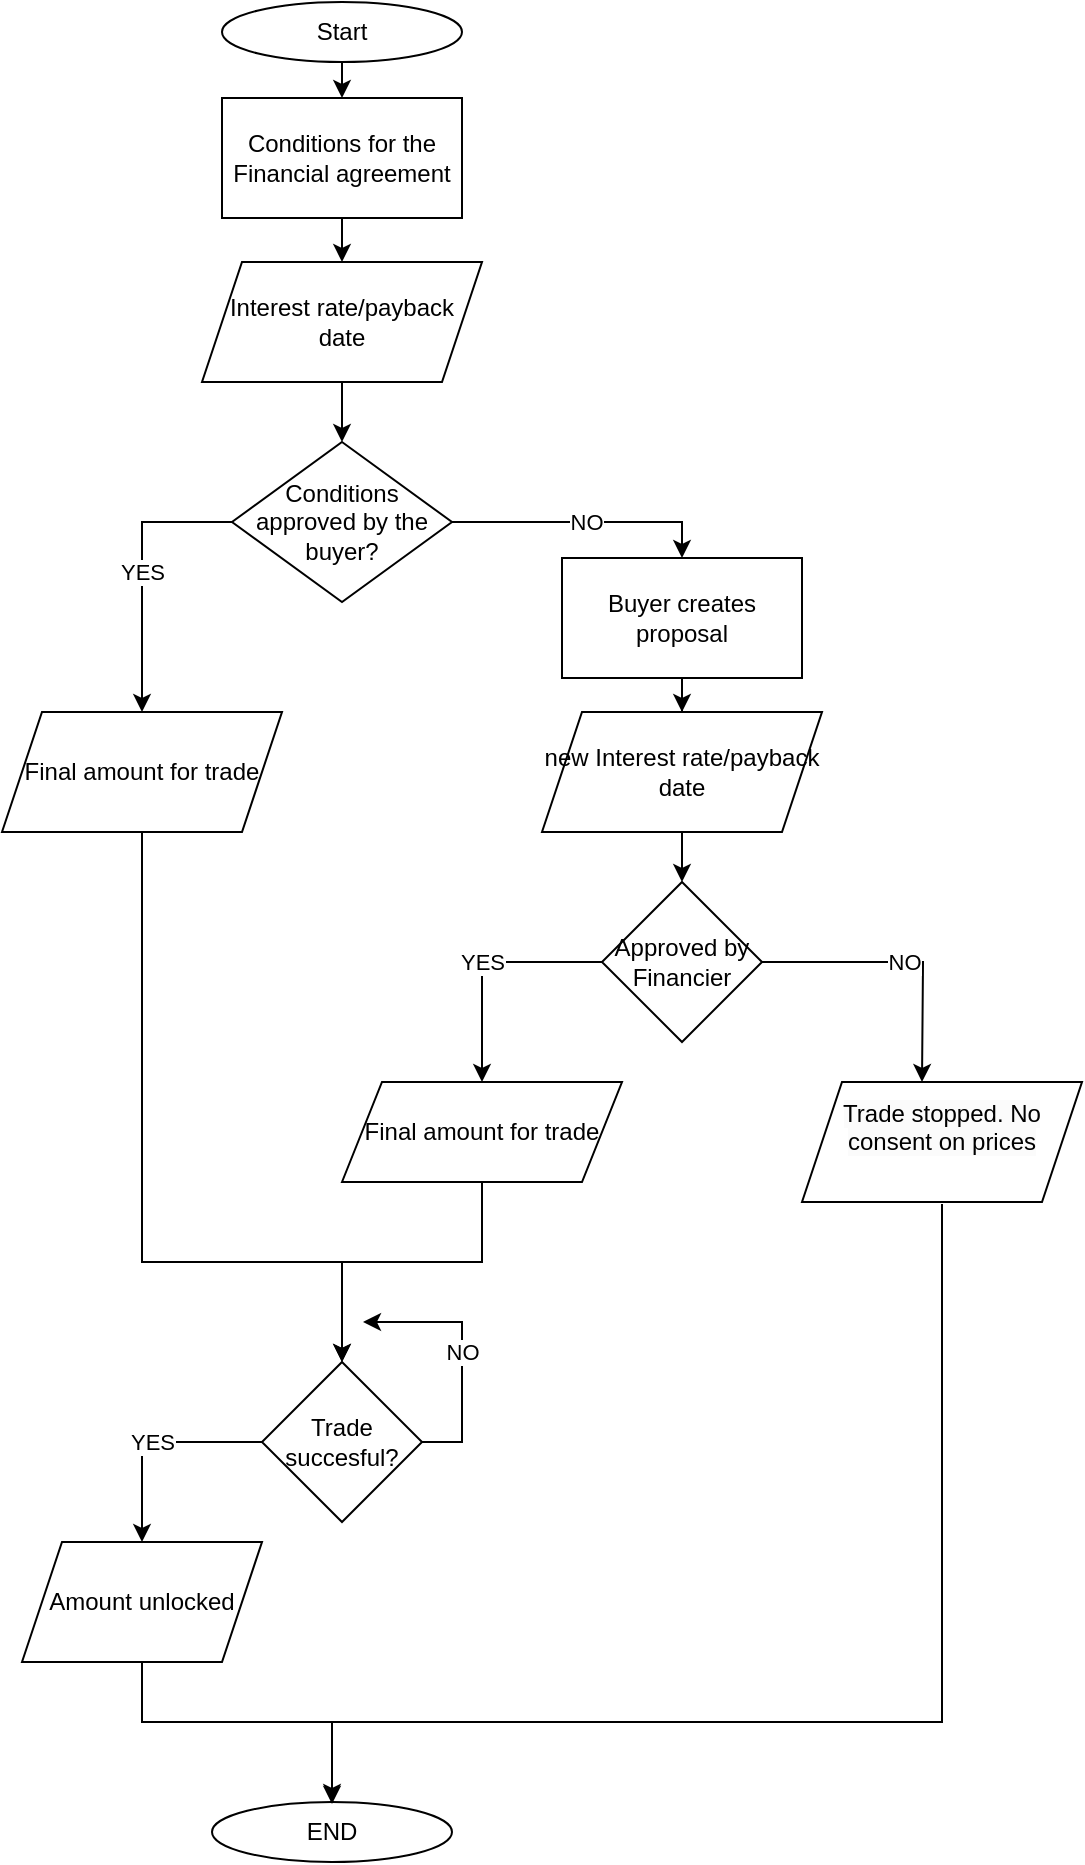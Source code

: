 <mxfile version="20.8.5" type="github">
  <diagram id="SmE7I_mrgjN-7mbne580" name="Page-1">
    <mxGraphModel dx="1912" dy="1168" grid="1" gridSize="10" guides="1" tooltips="1" connect="1" arrows="1" fold="1" page="1" pageScale="1" pageWidth="827" pageHeight="1169" math="0" shadow="0">
      <root>
        <mxCell id="0" />
        <mxCell id="1" parent="0" />
        <mxCell id="obWB0MNBc-JwBnrpygli-23" style="edgeStyle=orthogonalEdgeStyle;rounded=0;orthogonalLoop=1;jettySize=auto;html=1;exitX=0.5;exitY=1;exitDx=0;exitDy=0;entryX=0.5;entryY=0;entryDx=0;entryDy=0;" edge="1" parent="1" source="XfR2ThbSgRy0pjTAjIIs-1" target="XfR2ThbSgRy0pjTAjIIs-6">
          <mxGeometry relative="1" as="geometry" />
        </mxCell>
        <mxCell id="XfR2ThbSgRy0pjTAjIIs-1" value="Start" style="ellipse;whiteSpace=wrap;html=1;" parent="1" vertex="1">
          <mxGeometry x="210" y="230" width="120" height="30" as="geometry" />
        </mxCell>
        <mxCell id="obWB0MNBc-JwBnrpygli-24" style="edgeStyle=orthogonalEdgeStyle;rounded=0;orthogonalLoop=1;jettySize=auto;html=1;exitX=0.5;exitY=1;exitDx=0;exitDy=0;entryX=0.5;entryY=0;entryDx=0;entryDy=0;" edge="1" parent="1" source="XfR2ThbSgRy0pjTAjIIs-6" target="XfR2ThbSgRy0pjTAjIIs-30">
          <mxGeometry relative="1" as="geometry" />
        </mxCell>
        <mxCell id="XfR2ThbSgRy0pjTAjIIs-6" value="Conditions for the Financial agreement" style="whiteSpace=wrap;html=1;rounded=0;" parent="1" vertex="1">
          <mxGeometry x="210" y="278" width="120" height="60" as="geometry" />
        </mxCell>
        <mxCell id="XfR2ThbSgRy0pjTAjIIs-11" value="NO" style="edgeStyle=orthogonalEdgeStyle;rounded=0;orthogonalLoop=1;jettySize=auto;html=1;" parent="1" source="XfR2ThbSgRy0pjTAjIIs-8" target="XfR2ThbSgRy0pjTAjIIs-10" edge="1">
          <mxGeometry relative="1" as="geometry">
            <Array as="points">
              <mxPoint x="440" y="490" />
            </Array>
          </mxGeometry>
        </mxCell>
        <mxCell id="obWB0MNBc-JwBnrpygli-13" value="YES" style="edgeStyle=orthogonalEdgeStyle;rounded=0;orthogonalLoop=1;jettySize=auto;html=1;exitX=0;exitY=0.5;exitDx=0;exitDy=0;" edge="1" parent="1" source="XfR2ThbSgRy0pjTAjIIs-8" target="obWB0MNBc-JwBnrpygli-1">
          <mxGeometry relative="1" as="geometry" />
        </mxCell>
        <mxCell id="XfR2ThbSgRy0pjTAjIIs-8" value="Conditions approved by the buyer?" style="rhombus;whiteSpace=wrap;html=1;rounded=0;" parent="1" vertex="1">
          <mxGeometry x="215" y="450" width="110" height="80" as="geometry" />
        </mxCell>
        <mxCell id="XfR2ThbSgRy0pjTAjIIs-13" value="" style="edgeStyle=orthogonalEdgeStyle;rounded=0;orthogonalLoop=1;jettySize=auto;html=1;entryX=0.5;entryY=0;entryDx=0;entryDy=0;" parent="1" source="XfR2ThbSgRy0pjTAjIIs-10" target="XfR2ThbSgRy0pjTAjIIs-33" edge="1">
          <mxGeometry relative="1" as="geometry" />
        </mxCell>
        <mxCell id="XfR2ThbSgRy0pjTAjIIs-10" value="Buyer creates proposal" style="whiteSpace=wrap;html=1;rounded=0;" parent="1" vertex="1">
          <mxGeometry x="380" y="508" width="120" height="60" as="geometry" />
        </mxCell>
        <mxCell id="obWB0MNBc-JwBnrpygli-2" value="YES" style="edgeStyle=orthogonalEdgeStyle;rounded=0;orthogonalLoop=1;jettySize=auto;html=1;exitX=0;exitY=0.5;exitDx=0;exitDy=0;entryX=0.5;entryY=0;entryDx=0;entryDy=0;" edge="1" parent="1" source="XfR2ThbSgRy0pjTAjIIs-12" target="obWB0MNBc-JwBnrpygli-14">
          <mxGeometry relative="1" as="geometry">
            <mxPoint x="270" y="710" as="targetPoint" />
          </mxGeometry>
        </mxCell>
        <mxCell id="obWB0MNBc-JwBnrpygli-4" value="NO" style="edgeStyle=orthogonalEdgeStyle;rounded=0;orthogonalLoop=1;jettySize=auto;html=1;" edge="1" parent="1" source="XfR2ThbSgRy0pjTAjIIs-12">
          <mxGeometry relative="1" as="geometry">
            <mxPoint x="560" y="770" as="targetPoint" />
          </mxGeometry>
        </mxCell>
        <mxCell id="XfR2ThbSgRy0pjTAjIIs-12" value="Approved by Financier" style="rhombus;whiteSpace=wrap;html=1;rounded=0;" parent="1" vertex="1">
          <mxGeometry x="400" y="670" width="80" height="80" as="geometry" />
        </mxCell>
        <mxCell id="obWB0MNBc-JwBnrpygli-21" value="YES" style="edgeStyle=orthogonalEdgeStyle;rounded=0;orthogonalLoop=1;jettySize=auto;html=1;exitX=0;exitY=0.5;exitDx=0;exitDy=0;entryX=0.5;entryY=0;entryDx=0;entryDy=0;" edge="1" parent="1" source="XfR2ThbSgRy0pjTAjIIs-18" target="obWB0MNBc-JwBnrpygli-8">
          <mxGeometry relative="1" as="geometry" />
        </mxCell>
        <mxCell id="obWB0MNBc-JwBnrpygli-22" value="NO" style="edgeStyle=orthogonalEdgeStyle;rounded=0;orthogonalLoop=1;jettySize=auto;html=1;exitX=1;exitY=0.5;exitDx=0;exitDy=0;" edge="1" parent="1" source="XfR2ThbSgRy0pjTAjIIs-18">
          <mxGeometry relative="1" as="geometry">
            <mxPoint x="280" y="890" as="targetPoint" />
          </mxGeometry>
        </mxCell>
        <mxCell id="XfR2ThbSgRy0pjTAjIIs-18" value="Trade succesful?" style="rhombus;whiteSpace=wrap;html=1;rounded=0;" parent="1" vertex="1">
          <mxGeometry x="230" y="910" width="80" height="80" as="geometry" />
        </mxCell>
        <mxCell id="obWB0MNBc-JwBnrpygli-25" style="edgeStyle=orthogonalEdgeStyle;rounded=0;orthogonalLoop=1;jettySize=auto;html=1;exitX=0.5;exitY=1;exitDx=0;exitDy=0;entryX=0.5;entryY=0;entryDx=0;entryDy=0;" edge="1" parent="1" source="XfR2ThbSgRy0pjTAjIIs-30" target="XfR2ThbSgRy0pjTAjIIs-8">
          <mxGeometry relative="1" as="geometry" />
        </mxCell>
        <mxCell id="XfR2ThbSgRy0pjTAjIIs-30" value="Interest rate/payback date" style="shape=parallelogram;perimeter=parallelogramPerimeter;whiteSpace=wrap;html=1;fixedSize=1;" parent="1" vertex="1">
          <mxGeometry x="200" y="360" width="140" height="60" as="geometry" />
        </mxCell>
        <mxCell id="XfR2ThbSgRy0pjTAjIIs-34" style="edgeStyle=orthogonalEdgeStyle;rounded=0;orthogonalLoop=1;jettySize=auto;html=1;exitX=0.5;exitY=1;exitDx=0;exitDy=0;entryX=0.5;entryY=0;entryDx=0;entryDy=0;" parent="1" source="XfR2ThbSgRy0pjTAjIIs-33" target="XfR2ThbSgRy0pjTAjIIs-12" edge="1">
          <mxGeometry relative="1" as="geometry" />
        </mxCell>
        <mxCell id="XfR2ThbSgRy0pjTAjIIs-33" value="new Interest rate/payback date" style="shape=parallelogram;perimeter=parallelogramPerimeter;whiteSpace=wrap;html=1;fixedSize=1;" parent="1" vertex="1">
          <mxGeometry x="370" y="585" width="140" height="60" as="geometry" />
        </mxCell>
        <mxCell id="obWB0MNBc-JwBnrpygli-6" value="END" style="ellipse;whiteSpace=wrap;html=1;" vertex="1" parent="1">
          <mxGeometry x="205" y="1130" width="120" height="30" as="geometry" />
        </mxCell>
        <mxCell id="obWB0MNBc-JwBnrpygli-9" style="edgeStyle=orthogonalEdgeStyle;rounded=0;orthogonalLoop=1;jettySize=auto;html=1;exitX=0.5;exitY=1;exitDx=0;exitDy=0;" edge="1" parent="1" source="obWB0MNBc-JwBnrpygli-8" target="obWB0MNBc-JwBnrpygli-6">
          <mxGeometry relative="1" as="geometry">
            <Array as="points">
              <mxPoint x="170" y="1090" />
              <mxPoint x="265" y="1090" />
            </Array>
          </mxGeometry>
        </mxCell>
        <mxCell id="obWB0MNBc-JwBnrpygli-8" value="Amount unlocked" style="shape=parallelogram;perimeter=parallelogramPerimeter;whiteSpace=wrap;html=1;fixedSize=1;" vertex="1" parent="1">
          <mxGeometry x="110" y="1000" width="120" height="60" as="geometry" />
        </mxCell>
        <mxCell id="obWB0MNBc-JwBnrpygli-11" style="edgeStyle=orthogonalEdgeStyle;rounded=0;orthogonalLoop=1;jettySize=auto;html=1;exitX=0.5;exitY=1;exitDx=0;exitDy=0;" edge="1" parent="1" source="obWB0MNBc-JwBnrpygli-1" target="XfR2ThbSgRy0pjTAjIIs-18">
          <mxGeometry relative="1" as="geometry">
            <Array as="points">
              <mxPoint x="170" y="860" />
              <mxPoint x="270" y="860" />
            </Array>
          </mxGeometry>
        </mxCell>
        <mxCell id="obWB0MNBc-JwBnrpygli-1" value="Final amount for trade" style="shape=parallelogram;perimeter=parallelogramPerimeter;whiteSpace=wrap;html=1;fixedSize=1;" vertex="1" parent="1">
          <mxGeometry x="100" y="585" width="140" height="60" as="geometry" />
        </mxCell>
        <mxCell id="obWB0MNBc-JwBnrpygli-19" style="edgeStyle=orthogonalEdgeStyle;rounded=0;orthogonalLoop=1;jettySize=auto;html=1;exitX=0.5;exitY=1;exitDx=0;exitDy=0;" edge="1" parent="1" source="obWB0MNBc-JwBnrpygli-14" target="XfR2ThbSgRy0pjTAjIIs-18">
          <mxGeometry relative="1" as="geometry">
            <Array as="points">
              <mxPoint x="340" y="860" />
              <mxPoint x="270" y="860" />
            </Array>
          </mxGeometry>
        </mxCell>
        <mxCell id="obWB0MNBc-JwBnrpygli-14" value="Final amount for trade" style="shape=parallelogram;perimeter=parallelogramPerimeter;whiteSpace=wrap;html=1;fixedSize=1;" vertex="1" parent="1">
          <mxGeometry x="270" y="770" width="140" height="50" as="geometry" />
        </mxCell>
        <mxCell id="obWB0MNBc-JwBnrpygli-17" style="edgeStyle=orthogonalEdgeStyle;rounded=0;orthogonalLoop=1;jettySize=auto;html=1;exitX=0.5;exitY=1;exitDx=0;exitDy=0;entryX=0.5;entryY=0;entryDx=0;entryDy=0;" edge="1" parent="1">
          <mxGeometry relative="1" as="geometry">
            <mxPoint x="265" y="1131.0" as="targetPoint" />
            <mxPoint x="570" y="831" as="sourcePoint" />
            <Array as="points">
              <mxPoint x="570" y="1090" />
              <mxPoint x="265" y="1090" />
            </Array>
          </mxGeometry>
        </mxCell>
        <mxCell id="obWB0MNBc-JwBnrpygli-15" value="&#xa;&lt;span style=&quot;color: rgb(0, 0, 0); font-family: Helvetica; font-size: 12px; font-style: normal; font-variant-ligatures: normal; font-variant-caps: normal; font-weight: 400; letter-spacing: normal; orphans: 2; text-align: center; text-indent: 0px; text-transform: none; widows: 2; word-spacing: 0px; -webkit-text-stroke-width: 0px; background-color: rgb(251, 251, 251); text-decoration-thickness: initial; text-decoration-style: initial; text-decoration-color: initial; float: none; display: inline !important;&quot;&gt;Trade stopped. No consent on prices&lt;/span&gt;&#xa;&#xa;" style="shape=parallelogram;perimeter=parallelogramPerimeter;whiteSpace=wrap;html=1;fixedSize=1;" vertex="1" parent="1">
          <mxGeometry x="500" y="770" width="140" height="60" as="geometry" />
        </mxCell>
      </root>
    </mxGraphModel>
  </diagram>
</mxfile>
